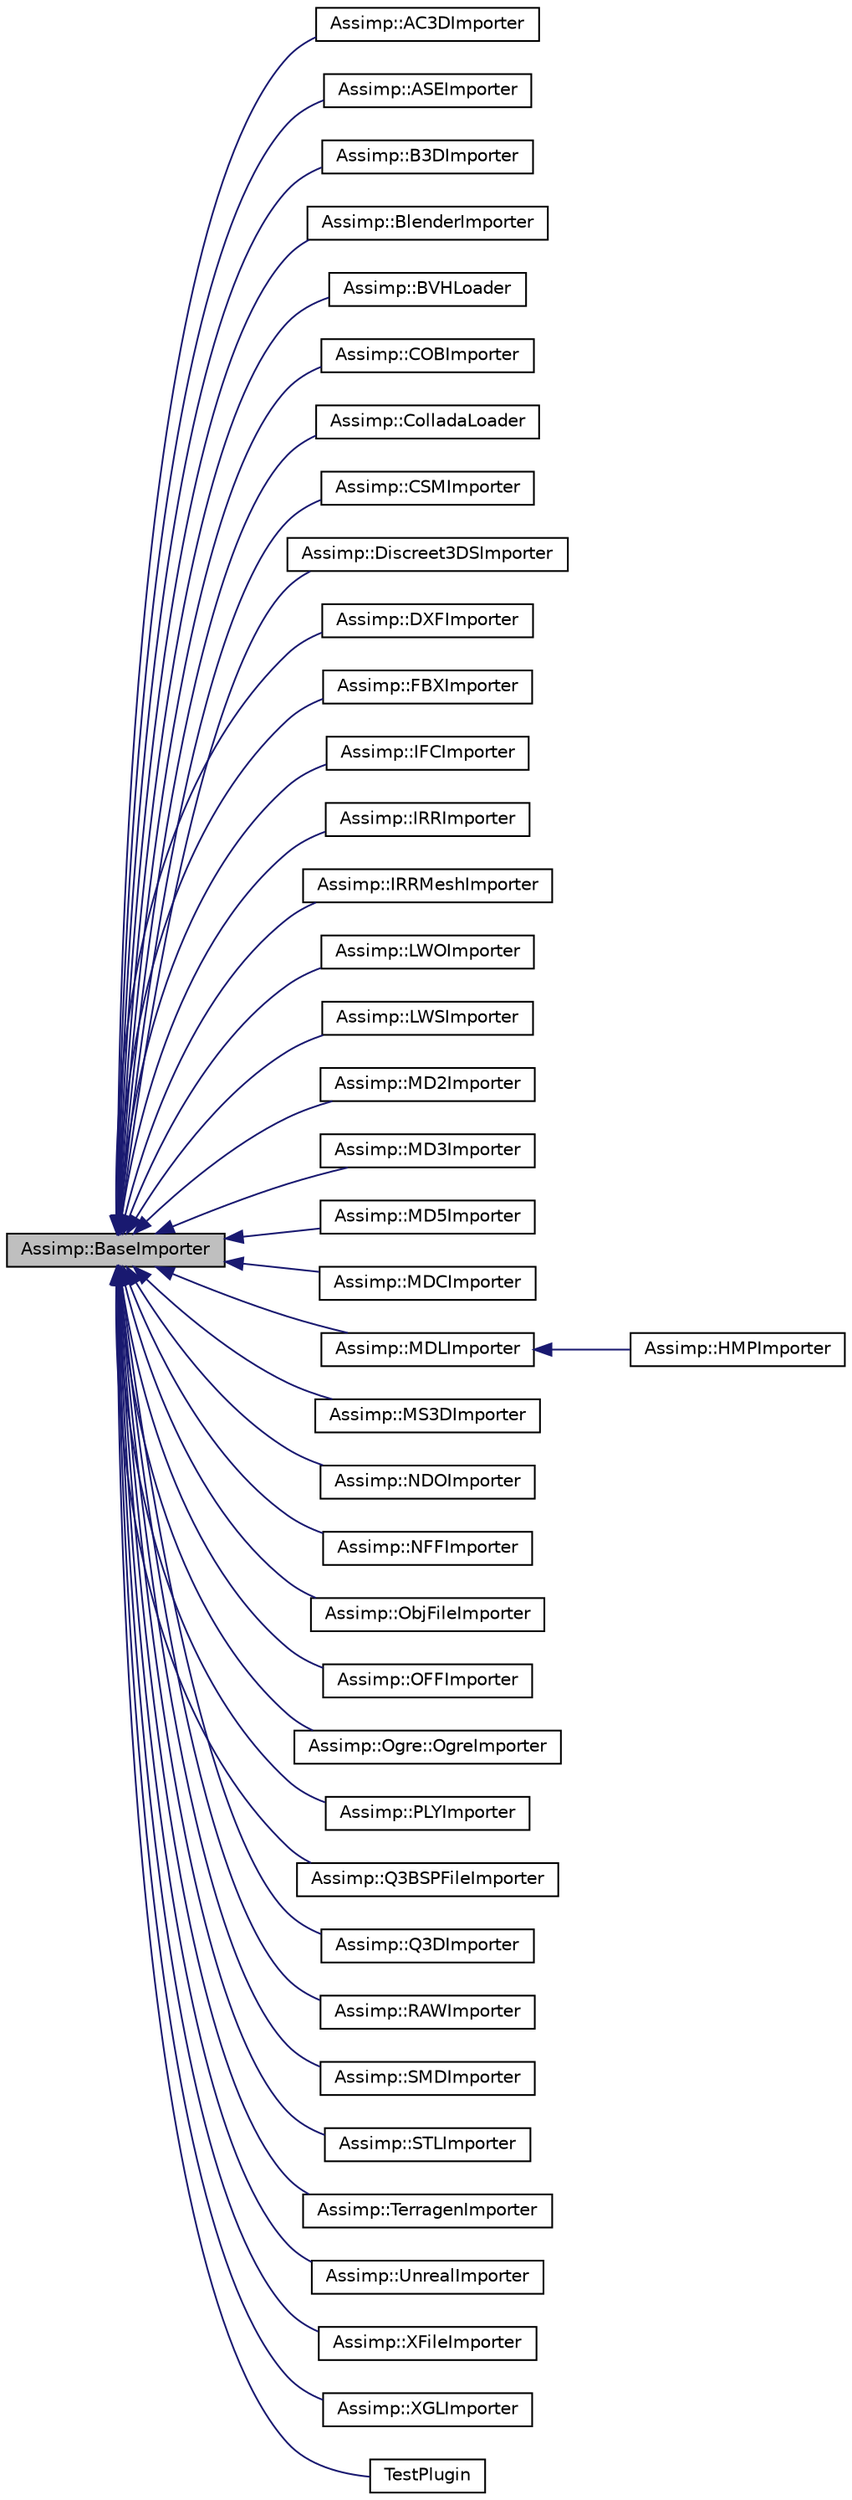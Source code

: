 digraph "Assimp::BaseImporter"
{
  edge [fontname="Helvetica",fontsize="10",labelfontname="Helvetica",labelfontsize="10"];
  node [fontname="Helvetica",fontsize="10",shape=record];
  rankdir="LR";
  Node1 [label="Assimp::BaseImporter",height=0.2,width=0.4,color="black", fillcolor="grey75", style="filled", fontcolor="black"];
  Node1 -> Node2 [dir="back",color="midnightblue",fontsize="10",style="solid",fontname="Helvetica"];
  Node2 [label="Assimp::AC3DImporter",height=0.2,width=0.4,color="black", fillcolor="white", style="filled",URL="$class_assimp_1_1_a_c3_d_importer.html"];
  Node1 -> Node3 [dir="back",color="midnightblue",fontsize="10",style="solid",fontname="Helvetica"];
  Node3 [label="Assimp::ASEImporter",height=0.2,width=0.4,color="black", fillcolor="white", style="filled",URL="$class_assimp_1_1_a_s_e_importer.html"];
  Node1 -> Node4 [dir="back",color="midnightblue",fontsize="10",style="solid",fontname="Helvetica"];
  Node4 [label="Assimp::B3DImporter",height=0.2,width=0.4,color="black", fillcolor="white", style="filled",URL="$class_assimp_1_1_b3_d_importer.html"];
  Node1 -> Node5 [dir="back",color="midnightblue",fontsize="10",style="solid",fontname="Helvetica"];
  Node5 [label="Assimp::BlenderImporter",height=0.2,width=0.4,color="black", fillcolor="white", style="filled",URL="$class_assimp_1_1_blender_importer.html"];
  Node1 -> Node6 [dir="back",color="midnightblue",fontsize="10",style="solid",fontname="Helvetica"];
  Node6 [label="Assimp::BVHLoader",height=0.2,width=0.4,color="black", fillcolor="white", style="filled",URL="$class_assimp_1_1_b_v_h_loader.html"];
  Node1 -> Node7 [dir="back",color="midnightblue",fontsize="10",style="solid",fontname="Helvetica"];
  Node7 [label="Assimp::COBImporter",height=0.2,width=0.4,color="black", fillcolor="white", style="filled",URL="$class_assimp_1_1_c_o_b_importer.html"];
  Node1 -> Node8 [dir="back",color="midnightblue",fontsize="10",style="solid",fontname="Helvetica"];
  Node8 [label="Assimp::ColladaLoader",height=0.2,width=0.4,color="black", fillcolor="white", style="filled",URL="$class_assimp_1_1_collada_loader.html"];
  Node1 -> Node9 [dir="back",color="midnightblue",fontsize="10",style="solid",fontname="Helvetica"];
  Node9 [label="Assimp::CSMImporter",height=0.2,width=0.4,color="black", fillcolor="white", style="filled",URL="$class_assimp_1_1_c_s_m_importer.html"];
  Node1 -> Node10 [dir="back",color="midnightblue",fontsize="10",style="solid",fontname="Helvetica"];
  Node10 [label="Assimp::Discreet3DSImporter",height=0.2,width=0.4,color="black", fillcolor="white", style="filled",URL="$class_assimp_1_1_discreet3_d_s_importer.html"];
  Node1 -> Node11 [dir="back",color="midnightblue",fontsize="10",style="solid",fontname="Helvetica"];
  Node11 [label="Assimp::DXFImporter",height=0.2,width=0.4,color="black", fillcolor="white", style="filled",URL="$class_assimp_1_1_d_x_f_importer.html"];
  Node1 -> Node12 [dir="back",color="midnightblue",fontsize="10",style="solid",fontname="Helvetica"];
  Node12 [label="Assimp::FBXImporter",height=0.2,width=0.4,color="black", fillcolor="white", style="filled",URL="$class_assimp_1_1_f_b_x_importer.html"];
  Node1 -> Node13 [dir="back",color="midnightblue",fontsize="10",style="solid",fontname="Helvetica"];
  Node13 [label="Assimp::IFCImporter",height=0.2,width=0.4,color="black", fillcolor="white", style="filled",URL="$class_assimp_1_1_i_f_c_importer.html"];
  Node1 -> Node14 [dir="back",color="midnightblue",fontsize="10",style="solid",fontname="Helvetica"];
  Node14 [label="Assimp::IRRImporter",height=0.2,width=0.4,color="black", fillcolor="white", style="filled",URL="$class_assimp_1_1_i_r_r_importer.html"];
  Node1 -> Node15 [dir="back",color="midnightblue",fontsize="10",style="solid",fontname="Helvetica"];
  Node15 [label="Assimp::IRRMeshImporter",height=0.2,width=0.4,color="black", fillcolor="white", style="filled",URL="$class_assimp_1_1_i_r_r_mesh_importer.html"];
  Node1 -> Node16 [dir="back",color="midnightblue",fontsize="10",style="solid",fontname="Helvetica"];
  Node16 [label="Assimp::LWOImporter",height=0.2,width=0.4,color="black", fillcolor="white", style="filled",URL="$class_assimp_1_1_l_w_o_importer.html"];
  Node1 -> Node17 [dir="back",color="midnightblue",fontsize="10",style="solid",fontname="Helvetica"];
  Node17 [label="Assimp::LWSImporter",height=0.2,width=0.4,color="black", fillcolor="white", style="filled",URL="$class_assimp_1_1_l_w_s_importer.html"];
  Node1 -> Node18 [dir="back",color="midnightblue",fontsize="10",style="solid",fontname="Helvetica"];
  Node18 [label="Assimp::MD2Importer",height=0.2,width=0.4,color="black", fillcolor="white", style="filled",URL="$class_assimp_1_1_m_d2_importer.html"];
  Node1 -> Node19 [dir="back",color="midnightblue",fontsize="10",style="solid",fontname="Helvetica"];
  Node19 [label="Assimp::MD3Importer",height=0.2,width=0.4,color="black", fillcolor="white", style="filled",URL="$class_assimp_1_1_m_d3_importer.html",tooltip="Importer class to load MD3 files. "];
  Node1 -> Node20 [dir="back",color="midnightblue",fontsize="10",style="solid",fontname="Helvetica"];
  Node20 [label="Assimp::MD5Importer",height=0.2,width=0.4,color="black", fillcolor="white", style="filled",URL="$class_assimp_1_1_m_d5_importer.html"];
  Node1 -> Node21 [dir="back",color="midnightblue",fontsize="10",style="solid",fontname="Helvetica"];
  Node21 [label="Assimp::MDCImporter",height=0.2,width=0.4,color="black", fillcolor="white", style="filled",URL="$class_assimp_1_1_m_d_c_importer.html"];
  Node1 -> Node22 [dir="back",color="midnightblue",fontsize="10",style="solid",fontname="Helvetica"];
  Node22 [label="Assimp::MDLImporter",height=0.2,width=0.4,color="black", fillcolor="white", style="filled",URL="$class_assimp_1_1_m_d_l_importer.html",tooltip="Class to load MDL files. "];
  Node22 -> Node23 [dir="back",color="midnightblue",fontsize="10",style="solid",fontname="Helvetica"];
  Node23 [label="Assimp::HMPImporter",height=0.2,width=0.4,color="black", fillcolor="white", style="filled",URL="$class_assimp_1_1_h_m_p_importer.html"];
  Node1 -> Node24 [dir="back",color="midnightblue",fontsize="10",style="solid",fontname="Helvetica"];
  Node24 [label="Assimp::MS3DImporter",height=0.2,width=0.4,color="black", fillcolor="white", style="filled",URL="$class_assimp_1_1_m_s3_d_importer.html"];
  Node1 -> Node25 [dir="back",color="midnightblue",fontsize="10",style="solid",fontname="Helvetica"];
  Node25 [label="Assimp::NDOImporter",height=0.2,width=0.4,color="black", fillcolor="white", style="filled",URL="$class_assimp_1_1_n_d_o_importer.html",tooltip="Importer class to load meshes from Nendo. "];
  Node1 -> Node26 [dir="back",color="midnightblue",fontsize="10",style="solid",fontname="Helvetica"];
  Node26 [label="Assimp::NFFImporter",height=0.2,width=0.4,color="black", fillcolor="white", style="filled",URL="$class_assimp_1_1_n_f_f_importer.html"];
  Node1 -> Node27 [dir="back",color="midnightblue",fontsize="10",style="solid",fontname="Helvetica"];
  Node27 [label="Assimp::ObjFileImporter",height=0.2,width=0.4,color="black", fillcolor="white", style="filled",URL="$class_assimp_1_1_obj_file_importer.html",tooltip="Imports a waveform obj file. "];
  Node1 -> Node28 [dir="back",color="midnightblue",fontsize="10",style="solid",fontname="Helvetica"];
  Node28 [label="Assimp::OFFImporter",height=0.2,width=0.4,color="black", fillcolor="white", style="filled",URL="$class_assimp_1_1_o_f_f_importer.html"];
  Node1 -> Node29 [dir="back",color="midnightblue",fontsize="10",style="solid",fontname="Helvetica"];
  Node29 [label="Assimp::Ogre::OgreImporter",height=0.2,width=0.4,color="black", fillcolor="white", style="filled",URL="$class_assimp_1_1_ogre_1_1_ogre_importer.html"];
  Node1 -> Node30 [dir="back",color="midnightblue",fontsize="10",style="solid",fontname="Helvetica"];
  Node30 [label="Assimp::PLYImporter",height=0.2,width=0.4,color="black", fillcolor="white", style="filled",URL="$class_assimp_1_1_p_l_y_importer.html"];
  Node1 -> Node31 [dir="back",color="midnightblue",fontsize="10",style="solid",fontname="Helvetica"];
  Node31 [label="Assimp::Q3BSPFileImporter",height=0.2,width=0.4,color="black", fillcolor="white", style="filled",URL="$class_assimp_1_1_q3_b_s_p_file_importer.html"];
  Node1 -> Node32 [dir="back",color="midnightblue",fontsize="10",style="solid",fontname="Helvetica"];
  Node32 [label="Assimp::Q3DImporter",height=0.2,width=0.4,color="black", fillcolor="white", style="filled",URL="$class_assimp_1_1_q3_d_importer.html"];
  Node1 -> Node33 [dir="back",color="midnightblue",fontsize="10",style="solid",fontname="Helvetica"];
  Node33 [label="Assimp::RAWImporter",height=0.2,width=0.4,color="black", fillcolor="white", style="filled",URL="$class_assimp_1_1_r_a_w_importer.html"];
  Node1 -> Node34 [dir="back",color="midnightblue",fontsize="10",style="solid",fontname="Helvetica"];
  Node34 [label="Assimp::SMDImporter",height=0.2,width=0.4,color="black", fillcolor="white", style="filled",URL="$class_assimp_1_1_s_m_d_importer.html",tooltip="namespace SMD "];
  Node1 -> Node35 [dir="back",color="midnightblue",fontsize="10",style="solid",fontname="Helvetica"];
  Node35 [label="Assimp::STLImporter",height=0.2,width=0.4,color="black", fillcolor="white", style="filled",URL="$class_assimp_1_1_s_t_l_importer.html"];
  Node1 -> Node36 [dir="back",color="midnightblue",fontsize="10",style="solid",fontname="Helvetica"];
  Node36 [label="Assimp::TerragenImporter",height=0.2,width=0.4,color="black", fillcolor="white", style="filled",URL="$class_assimp_1_1_terragen_importer.html",tooltip="Importer class to load Terragen (0.9) terrain files. "];
  Node1 -> Node37 [dir="back",color="midnightblue",fontsize="10",style="solid",fontname="Helvetica"];
  Node37 [label="Assimp::UnrealImporter",height=0.2,width=0.4,color="black", fillcolor="white", style="filled",URL="$class_assimp_1_1_unreal_importer.html",tooltip="Importer class to load UNREAL files (*.3d) "];
  Node1 -> Node38 [dir="back",color="midnightblue",fontsize="10",style="solid",fontname="Helvetica"];
  Node38 [label="Assimp::XFileImporter",height=0.2,width=0.4,color="black", fillcolor="white", style="filled",URL="$class_assimp_1_1_x_file_importer.html"];
  Node1 -> Node39 [dir="back",color="midnightblue",fontsize="10",style="solid",fontname="Helvetica"];
  Node39 [label="Assimp::XGLImporter",height=0.2,width=0.4,color="black", fillcolor="white", style="filled",URL="$class_assimp_1_1_x_g_l_importer.html"];
  Node1 -> Node40 [dir="back",color="midnightblue",fontsize="10",style="solid",fontname="Helvetica"];
  Node40 [label="TestPlugin",height=0.2,width=0.4,color="black", fillcolor="white", style="filled",URL="$class_test_plugin.html"];
}

